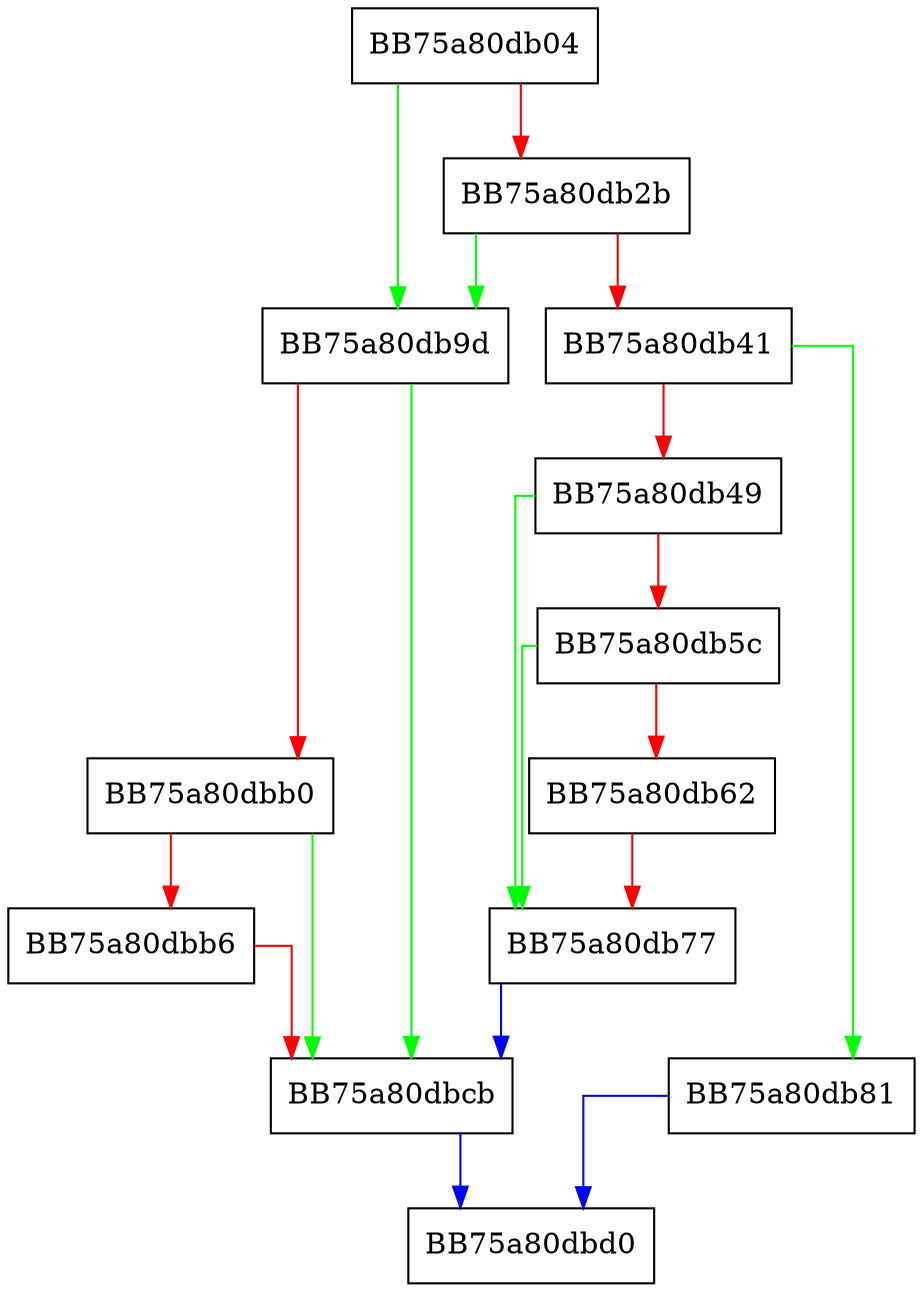 digraph Add {
  node [shape="box"];
  graph [splines=ortho];
  BB75a80db04 -> BB75a80db9d [color="green"];
  BB75a80db04 -> BB75a80db2b [color="red"];
  BB75a80db2b -> BB75a80db9d [color="green"];
  BB75a80db2b -> BB75a80db41 [color="red"];
  BB75a80db41 -> BB75a80db81 [color="green"];
  BB75a80db41 -> BB75a80db49 [color="red"];
  BB75a80db49 -> BB75a80db77 [color="green"];
  BB75a80db49 -> BB75a80db5c [color="red"];
  BB75a80db5c -> BB75a80db77 [color="green"];
  BB75a80db5c -> BB75a80db62 [color="red"];
  BB75a80db62 -> BB75a80db77 [color="red"];
  BB75a80db77 -> BB75a80dbcb [color="blue"];
  BB75a80db81 -> BB75a80dbd0 [color="blue"];
  BB75a80db9d -> BB75a80dbcb [color="green"];
  BB75a80db9d -> BB75a80dbb0 [color="red"];
  BB75a80dbb0 -> BB75a80dbcb [color="green"];
  BB75a80dbb0 -> BB75a80dbb6 [color="red"];
  BB75a80dbb6 -> BB75a80dbcb [color="red"];
  BB75a80dbcb -> BB75a80dbd0 [color="blue"];
}